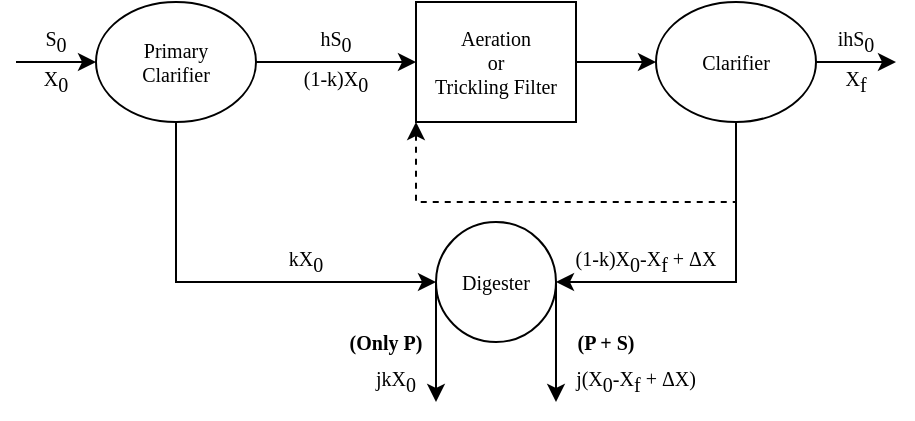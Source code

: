 <mxfile version="21.3.5" type="google">
  <diagram name="SludgeQuantities" id="i83i7-I9v7yEyb89S4RC">
    <mxGraphModel grid="1" page="1" gridSize="10" guides="1" tooltips="1" connect="1" arrows="1" fold="1" pageScale="1" pageWidth="827" pageHeight="1169" math="0" shadow="0">
      <root>
        <mxCell id="0" />
        <mxCell id="1" parent="0" />
        <mxCell id="Fj1TlkXhdq19uctouEUD-1" value="&lt;font data-font-src=&quot;http://mirrors.ctan.org/fonts/cm-unicode/fonts/otf/cmunss.otf&quot; style=&quot;font-size: 10px;&quot;&gt;Primary&lt;br style=&quot;font-size: 10px;&quot;&gt;Clarifier&lt;/font&gt;" style="ellipse;whiteSpace=wrap;html=1;fillColor=none;fontFamily=Computer Modern;fontSource=https%3A%2F%2Ffonts.googleapis.com%2Fcss%3Ffamily%3DComputer%2BModern;fontSize=10;verticalAlign=middle;align=center;labelBackgroundColor=none;fontColor=default;labelBorderColor=none;" vertex="1" parent="1">
          <mxGeometry x="80" y="40" width="80" height="60" as="geometry" />
        </mxCell>
        <mxCell id="Fj1TlkXhdq19uctouEUD-3" value="" style="endArrow=classic;html=1;rounded=0;fontFamily=Computer Modern;fontSource=https%3A%2F%2Ffonts.googleapis.com%2Fcss%3Ffamily%3DComputer%2BModern;fontSize=10;verticalAlign=middle;align=center;labelBackgroundColor=none;fontColor=default;labelBorderColor=none;" edge="1" parent="1">
          <mxGeometry width="50" height="50" relative="1" as="geometry">
            <mxPoint x="40" y="70" as="sourcePoint" />
            <mxPoint x="80" y="70" as="targetPoint" />
          </mxGeometry>
        </mxCell>
        <mxCell id="Fj1TlkXhdq19uctouEUD-4" value="" style="endArrow=classic;html=1;rounded=0;fontFamily=Computer Modern;fontSource=https%3A%2F%2Ffonts.googleapis.com%2Fcss%3Ffamily%3DComputer%2BModern;fontSize=10;verticalAlign=middle;align=center;exitX=1;exitY=0.5;exitDx=0;exitDy=0;labelBackgroundColor=none;fontColor=default;labelBorderColor=none;" edge="1" parent="1" source="Fj1TlkXhdq19uctouEUD-1" target="Fj1TlkXhdq19uctouEUD-5">
          <mxGeometry width="50" height="50" relative="1" as="geometry">
            <mxPoint x="200" y="70" as="sourcePoint" />
            <mxPoint x="280" y="70" as="targetPoint" />
          </mxGeometry>
        </mxCell>
        <mxCell id="Fj1TlkXhdq19uctouEUD-7" value="" style="edgeStyle=orthogonalEdgeStyle;rounded=0;orthogonalLoop=1;jettySize=auto;html=1;fontFamily=Computer Modern;fontSource=https%3A%2F%2Ffonts.googleapis.com%2Fcss%3Ffamily%3DComputer%2BModern;fontSize=10;verticalAlign=middle;align=center;labelBackgroundColor=none;fontColor=default;labelBorderColor=none;" edge="1" parent="1" source="Fj1TlkXhdq19uctouEUD-5" target="Fj1TlkXhdq19uctouEUD-6">
          <mxGeometry relative="1" as="geometry" />
        </mxCell>
        <mxCell id="Fj1TlkXhdq19uctouEUD-5" value="Aeration&lt;br style=&quot;font-size: 10px;&quot;&gt;or&lt;br style=&quot;font-size: 10px;&quot;&gt;Trickling Filter" style="rounded=0;whiteSpace=wrap;html=1;fillColor=none;fontFamily=Computer Modern;fontSource=https%3A%2F%2Ffonts.googleapis.com%2Fcss%3Ffamily%3DComputer%2BModern;fontSize=10;verticalAlign=middle;align=center;labelBackgroundColor=none;fontColor=default;labelBorderColor=none;" vertex="1" parent="1">
          <mxGeometry x="240" y="40" width="80" height="60" as="geometry" />
        </mxCell>
        <mxCell id="Fj1TlkXhdq19uctouEUD-6" value="Clarifier" style="ellipse;whiteSpace=wrap;html=1;fillColor=none;fontFamily=Computer Modern;fontSource=https%3A%2F%2Ffonts.googleapis.com%2Fcss%3Ffamily%3DComputer%2BModern;fontSize=10;verticalAlign=middle;align=center;labelBackgroundColor=none;fontColor=default;labelBorderColor=none;" vertex="1" parent="1">
          <mxGeometry x="360" y="40" width="80" height="60" as="geometry" />
        </mxCell>
        <mxCell id="Fj1TlkXhdq19uctouEUD-8" value="Digester" style="ellipse;whiteSpace=wrap;html=1;aspect=fixed;fillColor=none;fontFamily=Computer Modern;fontSource=https%3A%2F%2Ffonts.googleapis.com%2Fcss%3Ffamily%3DComputer%2BModern;fontSize=10;verticalAlign=middle;align=center;labelBackgroundColor=none;fontColor=default;labelBorderColor=none;" vertex="1" parent="1">
          <mxGeometry x="250" y="150" width="60" height="60" as="geometry" />
        </mxCell>
        <mxCell id="Fj1TlkXhdq19uctouEUD-11" value="" style="edgeStyle=orthogonalEdgeStyle;rounded=0;orthogonalLoop=1;jettySize=auto;html=1;exitX=0.5;exitY=1;exitDx=0;exitDy=0;entryX=1;entryY=0.5;entryDx=0;entryDy=0;fontFamily=Computer Modern;fontSource=https%3A%2F%2Ffonts.googleapis.com%2Fcss%3Ffamily%3DComputer%2BModern;fontSize=10;verticalAlign=middle;align=center;labelBackgroundColor=none;fontColor=default;labelBorderColor=none;" edge="1" parent="1" source="Fj1TlkXhdq19uctouEUD-6" target="Fj1TlkXhdq19uctouEUD-8">
          <mxGeometry relative="1" as="geometry">
            <mxPoint x="540" y="230" as="sourcePoint" />
          </mxGeometry>
        </mxCell>
        <mxCell id="Fj1TlkXhdq19uctouEUD-16" value="S&lt;sub style=&quot;font-size: 10px;&quot;&gt;0&lt;/sub&gt;" style="text;strokeColor=none;align=center;fillColor=none;html=1;verticalAlign=middle;whiteSpace=wrap;rounded=0;fontFamily=Computer Modern;fontSource=https%3A%2F%2Ffonts.googleapis.com%2Fcss%3Ffamily%3DComputer%2BModern;fontSize=10;labelBackgroundColor=none;fontColor=default;labelBorderColor=none;" vertex="1" parent="1">
          <mxGeometry x="40" y="50" width="40" height="20" as="geometry" />
        </mxCell>
        <mxCell id="Fj1TlkXhdq19uctouEUD-17" value="X&lt;sub style=&quot;font-size: 10px;&quot;&gt;0&lt;/sub&gt;" style="text;strokeColor=none;align=center;fillColor=none;html=1;verticalAlign=middle;whiteSpace=wrap;rounded=0;fontFamily=Computer Modern;fontSource=https%3A%2F%2Ffonts.googleapis.com%2Fcss%3Ffamily%3DComputer%2BModern;fontSize=10;labelBackgroundColor=none;fontColor=default;labelBorderColor=none;" vertex="1" parent="1">
          <mxGeometry x="40" y="70" width="40" height="20" as="geometry" />
        </mxCell>
        <mxCell id="fC7nx-US51iQ_tuyg6EH-1" value="hS&lt;sub style=&quot;font-size: 10px;&quot;&gt;0&lt;/sub&gt;" style="text;strokeColor=none;align=center;fillColor=none;html=1;verticalAlign=middle;whiteSpace=wrap;rounded=0;fontFamily=Computer Modern;fontSource=https%3A%2F%2Ffonts.googleapis.com%2Fcss%3Ffamily%3DComputer%2BModern;fontSize=10;labelBackgroundColor=none;fontColor=default;labelBorderColor=none;" vertex="1" parent="1">
          <mxGeometry x="160" y="50" width="80" height="20" as="geometry" />
        </mxCell>
        <mxCell id="fC7nx-US51iQ_tuyg6EH-2" value="ihS&lt;sub style=&quot;font-size: 10px;&quot;&gt;0&lt;/sub&gt;" style="text;strokeColor=none;align=center;fillColor=none;html=1;verticalAlign=middle;whiteSpace=wrap;rounded=0;fontFamily=Computer Modern;fontSource=https%3A%2F%2Ffonts.googleapis.com%2Fcss%3Ffamily%3DComputer%2BModern;fontSize=10;labelBackgroundColor=none;fontColor=default;labelBorderColor=none;" vertex="1" parent="1">
          <mxGeometry x="440" y="50" width="40" height="20" as="geometry" />
        </mxCell>
        <mxCell id="fC7nx-US51iQ_tuyg6EH-3" value="X&lt;sub style=&quot;font-size: 10px;&quot;&gt;f&lt;/sub&gt;" style="text;strokeColor=none;align=center;fillColor=none;html=1;verticalAlign=middle;whiteSpace=wrap;rounded=0;fontFamily=Computer Modern;fontSource=https%3A%2F%2Ffonts.googleapis.com%2Fcss%3Ffamily%3DComputer%2BModern;fontSize=10;labelBackgroundColor=none;fontColor=default;labelBorderColor=none;" vertex="1" parent="1">
          <mxGeometry x="440" y="70" width="40" height="20" as="geometry" />
        </mxCell>
        <mxCell id="fC7nx-US51iQ_tuyg6EH-5" value="" style="endArrow=classic;html=1;rounded=0;fontFamily=Computer Modern;fontSource=https%3A%2F%2Ffonts.googleapis.com%2Fcss%3Ffamily%3DComputer%2BModern;fontSize=10;verticalAlign=middle;align=center;labelBackgroundColor=none;fontColor=default;labelBorderColor=none;" edge="1" parent="1">
          <mxGeometry width="50" height="50" relative="1" as="geometry">
            <mxPoint x="440" y="70" as="sourcePoint" />
            <mxPoint x="480" y="70" as="targetPoint" />
          </mxGeometry>
        </mxCell>
        <mxCell id="fC7nx-US51iQ_tuyg6EH-6" value="(1-k)X&lt;sub style=&quot;font-size: 10px;&quot;&gt;0&lt;/sub&gt;" style="text;strokeColor=none;align=center;fillColor=none;html=1;verticalAlign=middle;whiteSpace=wrap;rounded=0;fontFamily=Computer Modern;fontSource=https%3A%2F%2Ffonts.googleapis.com%2Fcss%3Ffamily%3DComputer%2BModern;fontSize=10;labelBackgroundColor=none;fontColor=default;labelBorderColor=none;" vertex="1" parent="1">
          <mxGeometry x="160" y="70" width="80" height="20" as="geometry" />
        </mxCell>
        <mxCell id="fC7nx-US51iQ_tuyg6EH-9" value="kX&lt;sub style=&quot;font-size: 10px;&quot;&gt;0&lt;/sub&gt;" style="text;strokeColor=none;align=center;fillColor=none;html=1;verticalAlign=middle;whiteSpace=wrap;rounded=0;fontFamily=Computer Modern;fontSource=https%3A%2F%2Ffonts.googleapis.com%2Fcss%3Ffamily%3DComputer%2BModern;fontSize=10;labelBackgroundColor=none;fontColor=default;labelBorderColor=none;" vertex="1" parent="1">
          <mxGeometry x="120" y="160" width="130" height="20" as="geometry" />
        </mxCell>
        <mxCell id="fC7nx-US51iQ_tuyg6EH-10" value="jkX&lt;sub style=&quot;font-size: 10px;&quot;&gt;0&lt;/sub&gt;" style="text;strokeColor=none;align=center;fillColor=none;html=1;verticalAlign=middle;whiteSpace=wrap;rounded=0;fontFamily=Computer Modern;fontSource=https%3A%2F%2Ffonts.googleapis.com%2Fcss%3Ffamily%3DComputer%2BModern;fontSize=10;labelBackgroundColor=none;fontColor=default;labelBorderColor=none;" vertex="1" parent="1">
          <mxGeometry x="210" y="220" width="40" height="20" as="geometry" />
        </mxCell>
        <mxCell id="fC7nx-US51iQ_tuyg6EH-11" value="j(X&lt;sub style=&quot;font-size: 10px;&quot;&gt;0&lt;/sub&gt;-X&lt;sub style=&quot;font-size: 10px;&quot;&gt;f&lt;/sub&gt;&amp;nbsp;+ ΔX)" style="text;strokeColor=none;align=center;fillColor=none;html=1;verticalAlign=middle;whiteSpace=wrap;rounded=0;fontFamily=Computer Modern;fontSource=https%3A%2F%2Ffonts.googleapis.com%2Fcss%3Ffamily%3DComputer%2BModern;fontSize=10;labelBackgroundColor=none;fontColor=default;labelBorderColor=none;" vertex="1" parent="1">
          <mxGeometry x="310" y="220" width="80" height="20" as="geometry" />
        </mxCell>
        <mxCell id="fC7nx-US51iQ_tuyg6EH-12" value="(1-k)X&lt;sub style=&quot;font-size: 10px;&quot;&gt;0&lt;/sub&gt;-X&lt;sub style=&quot;font-size: 10px;&quot;&gt;f&lt;/sub&gt;&amp;nbsp;+ ΔX" style="text;strokeColor=none;align=center;fillColor=none;html=1;verticalAlign=middle;whiteSpace=wrap;rounded=0;fontFamily=Computer Modern;fontSource=https%3A%2F%2Ffonts.googleapis.com%2Fcss%3Ffamily%3DComputer%2BModern;fontSize=10;labelBackgroundColor=none;fontColor=default;labelBorderColor=none;" vertex="1" parent="1">
          <mxGeometry x="310" y="160" width="90" height="20" as="geometry" />
        </mxCell>
        <mxCell id="1IMefgkjlM-ibFye6w1C-1" value="(Only P)" style="text;strokeColor=none;align=center;fillColor=none;html=1;verticalAlign=middle;whiteSpace=wrap;rounded=0;fontFamily=Computer Modern;fontSource=https%3A%2F%2Ffonts.googleapis.com%2Fcss%3Ffamily%3DComputer%2BModern;fontSize=10;fontStyle=1;labelBackgroundColor=none;fontColor=default;labelBorderColor=none;" vertex="1" parent="1">
          <mxGeometry x="200" y="200" width="50" height="20" as="geometry" />
        </mxCell>
        <mxCell id="1IMefgkjlM-ibFye6w1C-2" value="(P + S)" style="text;strokeColor=none;align=center;fillColor=none;html=1;verticalAlign=middle;whiteSpace=wrap;rounded=0;fontFamily=Computer Modern;fontSource=https%3A%2F%2Ffonts.googleapis.com%2Fcss%3Ffamily%3DComputer%2BModern;fontSize=10;fontStyle=1;labelBackgroundColor=none;fontColor=default;labelBorderColor=none;" vertex="1" parent="1">
          <mxGeometry x="310" y="200" width="50" height="20" as="geometry" />
        </mxCell>
        <mxCell id="1IMefgkjlM-ibFye6w1C-5" value="" style="endArrow=none;dashed=1;html=1;rounded=0;strokeColor=default;startArrow=classic;startFill=1;fontFamily=Computer Modern;fontSource=https%3A%2F%2Ffonts.googleapis.com%2Fcss%3Ffamily%3DComputer%2BModern;fontSize=10;verticalAlign=middle;align=center;labelBackgroundColor=none;fontColor=default;labelBorderColor=none;" edge="1" parent="1">
          <mxGeometry width="50" height="50" relative="1" as="geometry">
            <mxPoint x="240" y="100" as="sourcePoint" />
            <mxPoint x="400" y="140" as="targetPoint" />
            <Array as="points">
              <mxPoint x="240" y="140" />
            </Array>
          </mxGeometry>
        </mxCell>
        <mxCell id="1IMefgkjlM-ibFye6w1C-6" value="" style="endArrow=classic;html=1;rounded=0;entryX=0;entryY=0.5;entryDx=0;entryDy=0;fontFamily=Computer Modern;fontSource=https%3A%2F%2Ffonts.googleapis.com%2Fcss%3Ffamily%3DComputer%2BModern;fontSize=10;verticalAlign=middle;align=center;labelBackgroundColor=none;fontColor=default;labelBorderColor=none;" edge="1" parent="1" target="Fj1TlkXhdq19uctouEUD-8">
          <mxGeometry width="50" height="50" relative="1" as="geometry">
            <mxPoint x="120" y="100" as="sourcePoint" />
            <mxPoint x="170" y="50" as="targetPoint" />
            <Array as="points">
              <mxPoint x="120" y="180" />
            </Array>
          </mxGeometry>
        </mxCell>
        <mxCell id="1IMefgkjlM-ibFye6w1C-7" value="" style="endArrow=classic;html=1;rounded=0;fontFamily=Computer Modern;fontSource=https%3A%2F%2Ffonts.googleapis.com%2Fcss%3Ffamily%3DComputer%2BModern;fontSize=10;verticalAlign=middle;align=center;labelBackgroundColor=none;fontColor=default;labelBorderColor=none;" edge="1" parent="1">
          <mxGeometry width="50" height="50" relative="1" as="geometry">
            <mxPoint x="310" y="180" as="sourcePoint" />
            <mxPoint x="310" y="240" as="targetPoint" />
          </mxGeometry>
        </mxCell>
        <mxCell id="1IMefgkjlM-ibFye6w1C-8" value="" style="endArrow=classic;html=1;rounded=0;fontFamily=Computer Modern;fontSource=https%3A%2F%2Ffonts.googleapis.com%2Fcss%3Ffamily%3DComputer%2BModern;fontSize=10;verticalAlign=middle;align=center;labelBackgroundColor=none;fontColor=default;labelBorderColor=none;" edge="1" parent="1">
          <mxGeometry width="50" height="50" relative="1" as="geometry">
            <mxPoint x="250" y="180" as="sourcePoint" />
            <mxPoint x="250" y="240" as="targetPoint" />
          </mxGeometry>
        </mxCell>
      </root>
    </mxGraphModel>
  </diagram>
</mxfile>
